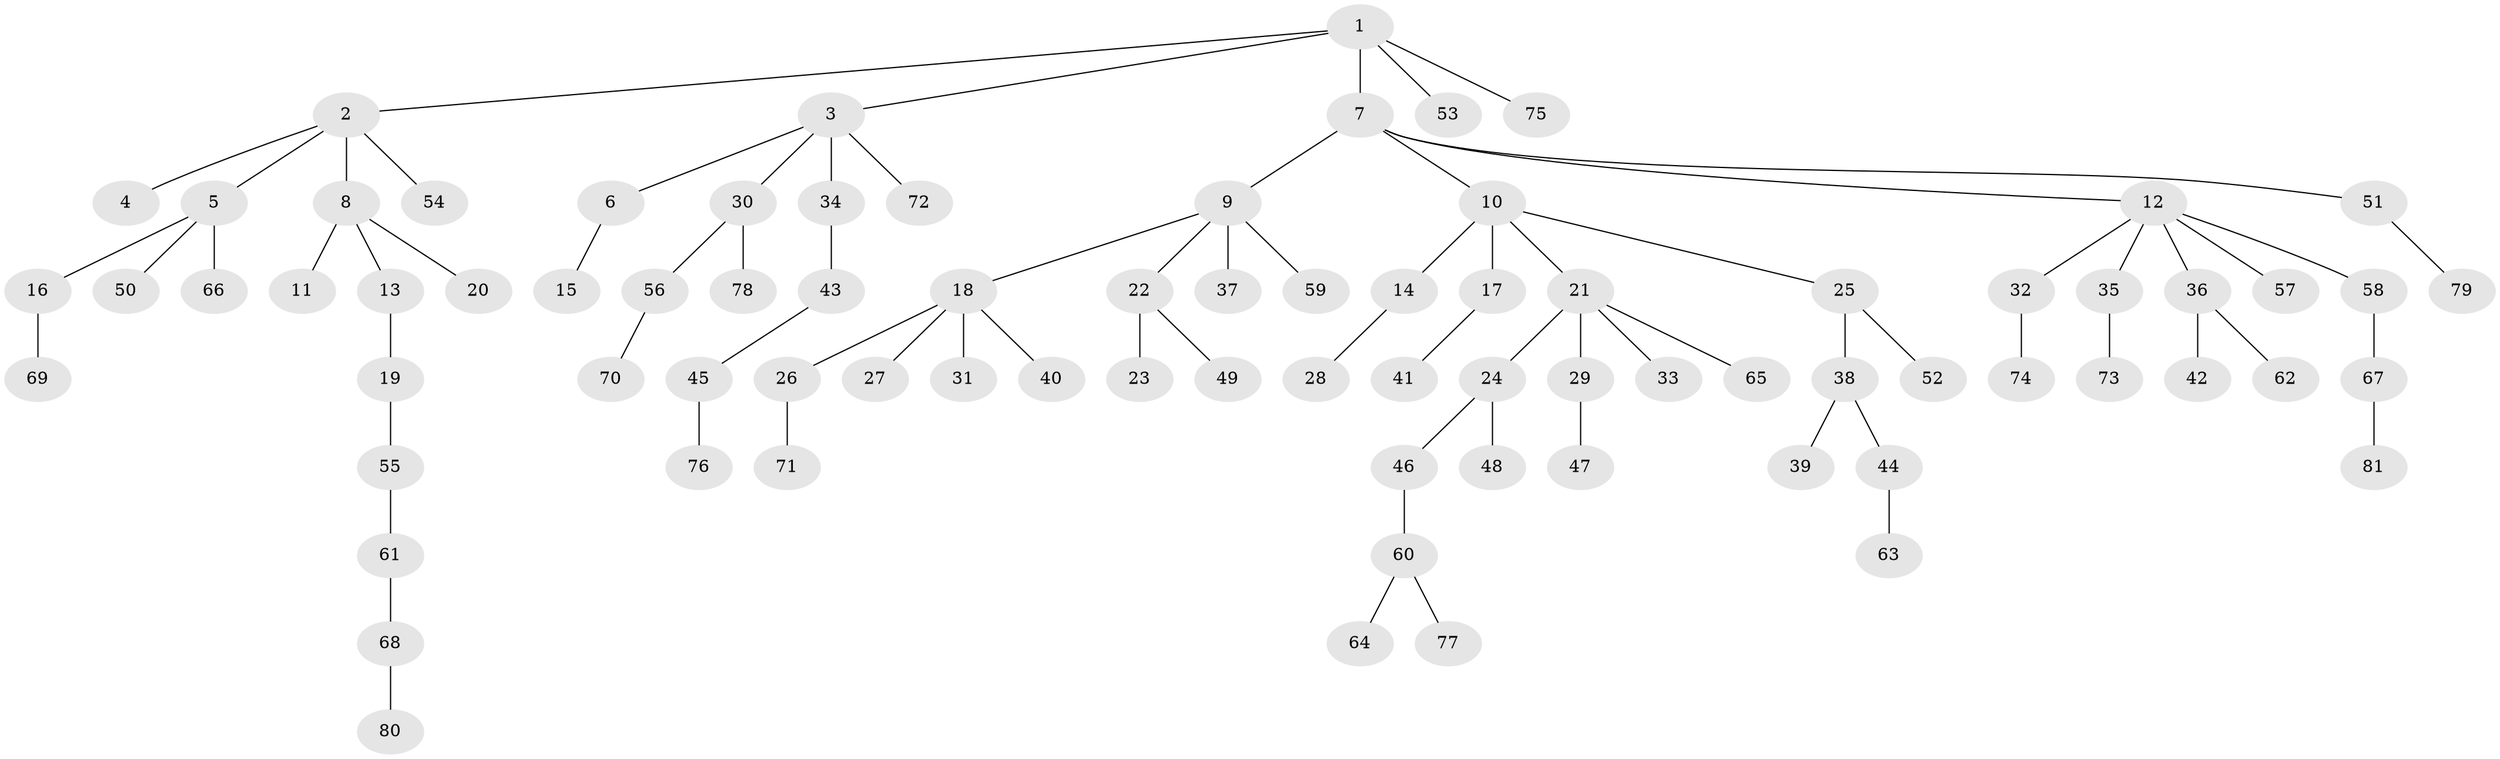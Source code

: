 // Generated by graph-tools (version 1.1) at 2025/37/03/09/25 02:37:08]
// undirected, 81 vertices, 80 edges
graph export_dot {
graph [start="1"]
  node [color=gray90,style=filled];
  1;
  2;
  3;
  4;
  5;
  6;
  7;
  8;
  9;
  10;
  11;
  12;
  13;
  14;
  15;
  16;
  17;
  18;
  19;
  20;
  21;
  22;
  23;
  24;
  25;
  26;
  27;
  28;
  29;
  30;
  31;
  32;
  33;
  34;
  35;
  36;
  37;
  38;
  39;
  40;
  41;
  42;
  43;
  44;
  45;
  46;
  47;
  48;
  49;
  50;
  51;
  52;
  53;
  54;
  55;
  56;
  57;
  58;
  59;
  60;
  61;
  62;
  63;
  64;
  65;
  66;
  67;
  68;
  69;
  70;
  71;
  72;
  73;
  74;
  75;
  76;
  77;
  78;
  79;
  80;
  81;
  1 -- 2;
  1 -- 3;
  1 -- 7;
  1 -- 53;
  1 -- 75;
  2 -- 4;
  2 -- 5;
  2 -- 8;
  2 -- 54;
  3 -- 6;
  3 -- 30;
  3 -- 34;
  3 -- 72;
  5 -- 16;
  5 -- 50;
  5 -- 66;
  6 -- 15;
  7 -- 9;
  7 -- 10;
  7 -- 12;
  7 -- 51;
  8 -- 11;
  8 -- 13;
  8 -- 20;
  9 -- 18;
  9 -- 22;
  9 -- 37;
  9 -- 59;
  10 -- 14;
  10 -- 17;
  10 -- 21;
  10 -- 25;
  12 -- 32;
  12 -- 35;
  12 -- 36;
  12 -- 57;
  12 -- 58;
  13 -- 19;
  14 -- 28;
  16 -- 69;
  17 -- 41;
  18 -- 26;
  18 -- 27;
  18 -- 31;
  18 -- 40;
  19 -- 55;
  21 -- 24;
  21 -- 29;
  21 -- 33;
  21 -- 65;
  22 -- 23;
  22 -- 49;
  24 -- 46;
  24 -- 48;
  25 -- 38;
  25 -- 52;
  26 -- 71;
  29 -- 47;
  30 -- 56;
  30 -- 78;
  32 -- 74;
  34 -- 43;
  35 -- 73;
  36 -- 42;
  36 -- 62;
  38 -- 39;
  38 -- 44;
  43 -- 45;
  44 -- 63;
  45 -- 76;
  46 -- 60;
  51 -- 79;
  55 -- 61;
  56 -- 70;
  58 -- 67;
  60 -- 64;
  60 -- 77;
  61 -- 68;
  67 -- 81;
  68 -- 80;
}
